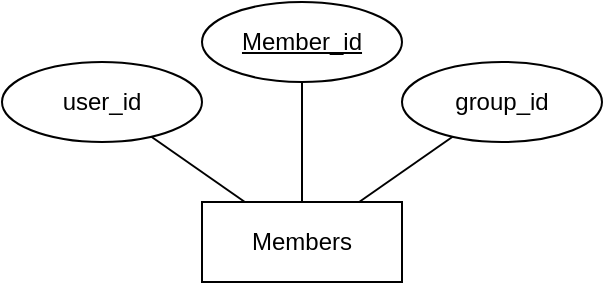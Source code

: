 <mxfile version="24.2.8" type="github">
  <diagram name="Page-1" id="Zqd1YzgJUZWeYHfp2GL1">
    <mxGraphModel dx="685" dy="472" grid="1" gridSize="10" guides="1" tooltips="1" connect="1" arrows="1" fold="1" page="1" pageScale="1" pageWidth="1920" pageHeight="1200" math="0" shadow="0">
      <root>
        <mxCell id="0" />
        <mxCell id="1" parent="0" />
        <mxCell id="Dq9UpZaINM3VFY3Y-zC0-8" value="user_id" style="ellipse;whiteSpace=wrap;html=1;align=center;container=0;" vertex="1" parent="1">
          <mxGeometry x="380" y="750" width="100" height="40" as="geometry" />
        </mxCell>
        <mxCell id="Dq9UpZaINM3VFY3Y-zC0-5" value="" style="endArrow=none;html=1;rounded=0;" edge="1" parent="1" source="Dq9UpZaINM3VFY3Y-zC0-8" target="Dq9UpZaINM3VFY3Y-zC0-2">
          <mxGeometry relative="1" as="geometry">
            <mxPoint x="430" y="1132.5" as="sourcePoint" />
            <mxPoint x="590" y="1132.5" as="targetPoint" />
          </mxGeometry>
        </mxCell>
        <mxCell id="Dq9UpZaINM3VFY3Y-zC0-7" value="Member_id" style="ellipse;whiteSpace=wrap;html=1;align=center;fontStyle=4;" vertex="1" parent="1">
          <mxGeometry x="480" y="720" width="100" height="40" as="geometry" />
        </mxCell>
        <mxCell id="Dq9UpZaINM3VFY3Y-zC0-4" value="" style="endArrow=none;html=1;rounded=0;" edge="1" parent="1" source="Dq9UpZaINM3VFY3Y-zC0-7" target="Dq9UpZaINM3VFY3Y-zC0-2">
          <mxGeometry relative="1" as="geometry">
            <mxPoint x="440" y="1142.5" as="sourcePoint" />
            <mxPoint x="600" y="1142.5" as="targetPoint" />
          </mxGeometry>
        </mxCell>
        <mxCell id="Dq9UpZaINM3VFY3Y-zC0-2" value="Members" style="whiteSpace=wrap;html=1;align=center;" vertex="1" parent="1">
          <mxGeometry x="480" y="820" width="100" height="40" as="geometry" />
        </mxCell>
        <mxCell id="Dq9UpZaINM3VFY3Y-zC0-3" value="" style="endArrow=none;html=1;rounded=0;" edge="1" parent="1" source="Dq9UpZaINM3VFY3Y-zC0-9" target="Dq9UpZaINM3VFY3Y-zC0-2">
          <mxGeometry relative="1" as="geometry">
            <mxPoint x="530" y="1052.5" as="sourcePoint" />
            <mxPoint x="690" y="1052.5" as="targetPoint" />
          </mxGeometry>
        </mxCell>
        <mxCell id="Dq9UpZaINM3VFY3Y-zC0-9" value="group_id" style="ellipse;whiteSpace=wrap;html=1;align=center;container=0;" vertex="1" parent="1">
          <mxGeometry x="580" y="750" width="100" height="40" as="geometry" />
        </mxCell>
      </root>
    </mxGraphModel>
  </diagram>
</mxfile>
